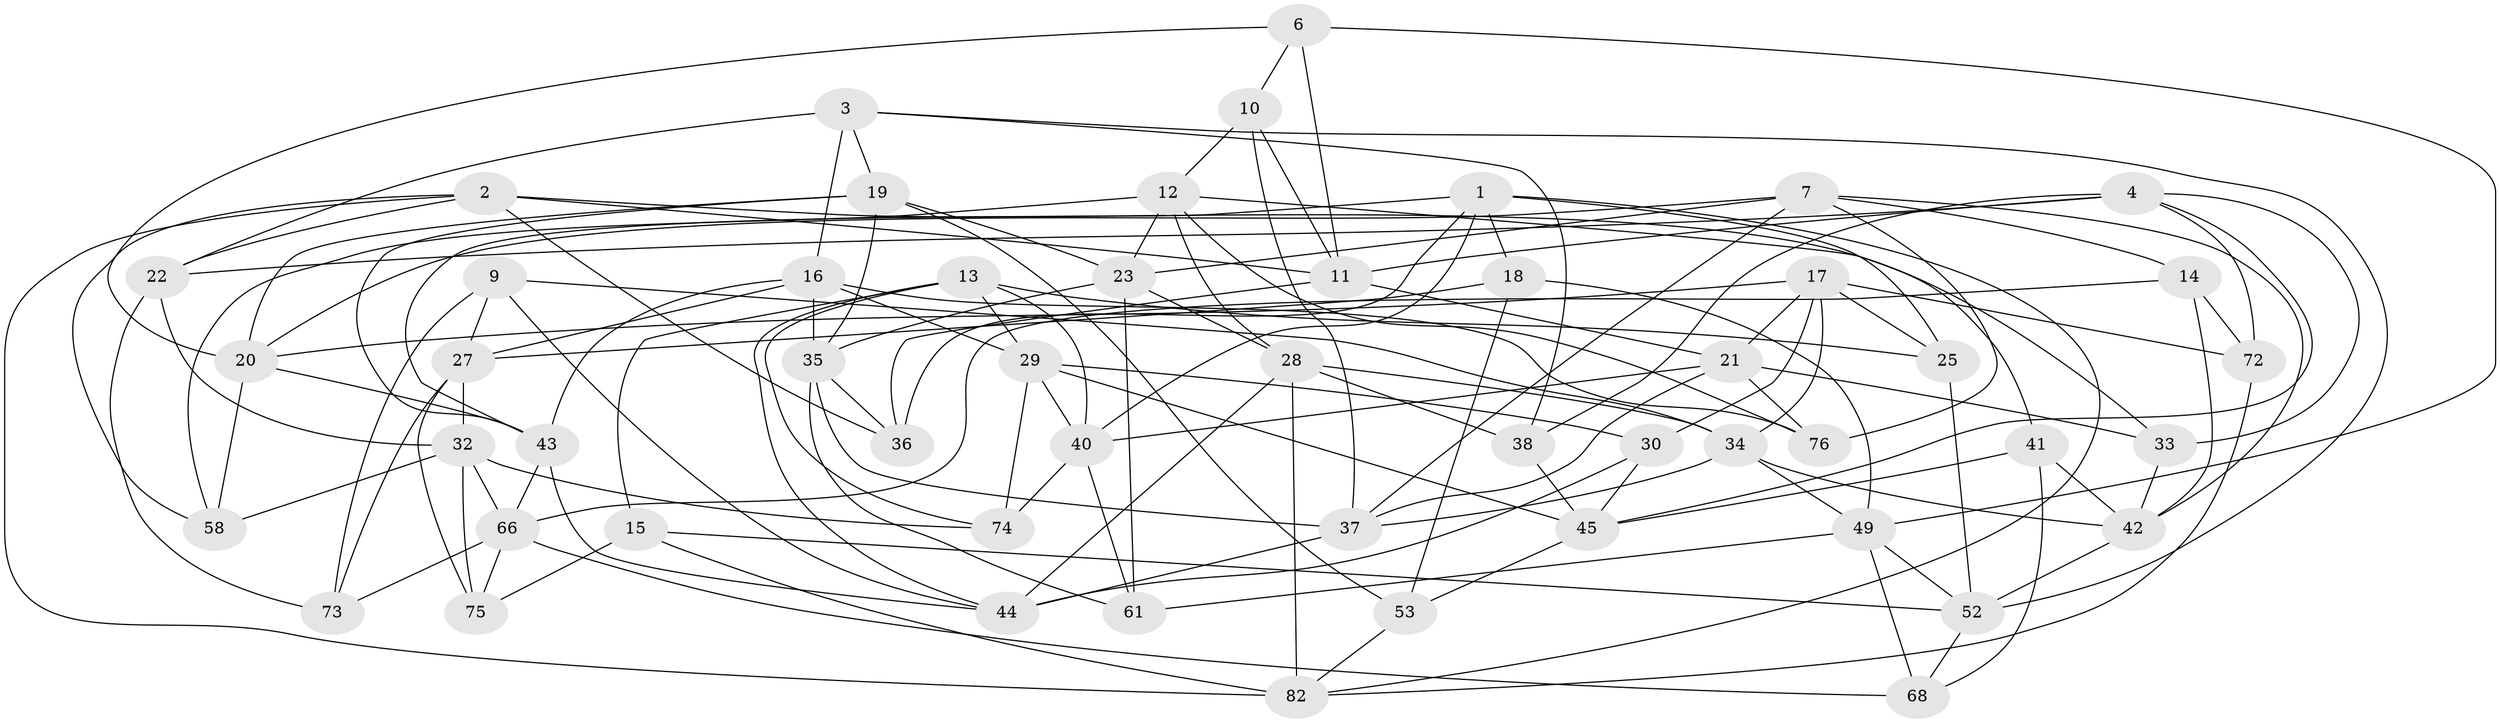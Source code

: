 // Generated by graph-tools (version 1.1) at 2025/24/03/03/25 07:24:25]
// undirected, 52 vertices, 134 edges
graph export_dot {
graph [start="1"]
  node [color=gray90,style=filled];
  1 [super="+5"];
  2 [super="+39"];
  3 [super="+55"];
  4 [super="+77"];
  6;
  7 [super="+8"];
  9;
  10;
  11 [super="+71"];
  12 [super="+24"];
  13 [super="+63"];
  14;
  15;
  16 [super="+80"];
  17 [super="+81"];
  18;
  19 [super="+46"];
  20 [super="+50"];
  21 [super="+67"];
  22 [super="+26"];
  23 [super="+65"];
  25;
  27 [super="+64"];
  28 [super="+47"];
  29 [super="+31"];
  30;
  32 [super="+60"];
  33;
  34 [super="+54"];
  35 [super="+78"];
  36;
  37 [super="+56"];
  38;
  40 [super="+51"];
  41;
  42 [super="+79"];
  43 [super="+59"];
  44 [super="+48"];
  45 [super="+69"];
  49 [super="+62"];
  52 [super="+57"];
  53;
  58;
  61;
  66 [super="+70"];
  68;
  72;
  73;
  74;
  75;
  76;
  82 [super="+83"];
  1 -- 40;
  1 -- 43;
  1 -- 36;
  1 -- 18;
  1 -- 82;
  1 -- 25;
  2 -- 36;
  2 -- 11;
  2 -- 22;
  2 -- 33;
  2 -- 58;
  2 -- 82;
  3 -- 38;
  3 -- 22 [weight=2];
  3 -- 52;
  3 -- 19;
  3 -- 16;
  4 -- 38;
  4 -- 11;
  4 -- 45;
  4 -- 72;
  4 -- 33;
  4 -- 22;
  6 -- 10;
  6 -- 49;
  6 -- 11;
  6 -- 20;
  7 -- 14;
  7 -- 23;
  7 -- 37;
  7 -- 42;
  7 -- 76;
  7 -- 20;
  9 -- 27;
  9 -- 44;
  9 -- 73;
  9 -- 34;
  10 -- 12;
  10 -- 37;
  10 -- 11;
  11 -- 36;
  11 -- 21;
  12 -- 76;
  12 -- 58;
  12 -- 41;
  12 -- 23;
  12 -- 28;
  13 -- 15;
  13 -- 74;
  13 -- 25;
  13 -- 29;
  13 -- 44;
  13 -- 40;
  14 -- 72;
  14 -- 66;
  14 -- 42;
  15 -- 75;
  15 -- 82;
  15 -- 52;
  16 -- 76;
  16 -- 43;
  16 -- 29;
  16 -- 27;
  16 -- 35;
  17 -- 30;
  17 -- 20;
  17 -- 72;
  17 -- 25;
  17 -- 21;
  17 -- 34;
  18 -- 53;
  18 -- 49;
  18 -- 27;
  19 -- 43;
  19 -- 20;
  19 -- 53;
  19 -- 23;
  19 -- 35;
  20 -- 58;
  20 -- 43;
  21 -- 76;
  21 -- 33;
  21 -- 40;
  21 -- 37;
  22 -- 32;
  22 -- 73;
  23 -- 61;
  23 -- 28;
  23 -- 35;
  25 -- 52;
  27 -- 32;
  27 -- 75;
  27 -- 73;
  28 -- 44;
  28 -- 82;
  28 -- 38;
  28 -- 34;
  29 -- 74;
  29 -- 45;
  29 -- 30;
  29 -- 40;
  30 -- 44;
  30 -- 45;
  32 -- 58;
  32 -- 66;
  32 -- 75;
  32 -- 74;
  33 -- 42;
  34 -- 37;
  34 -- 49;
  34 -- 42;
  35 -- 61;
  35 -- 36;
  35 -- 37;
  37 -- 44;
  38 -- 45;
  40 -- 61;
  40 -- 74;
  41 -- 45;
  41 -- 42;
  41 -- 68;
  42 -- 52;
  43 -- 44;
  43 -- 66;
  45 -- 53;
  49 -- 68;
  49 -- 61;
  49 -- 52;
  52 -- 68;
  53 -- 82;
  66 -- 73;
  66 -- 75;
  66 -- 68;
  72 -- 82;
}
